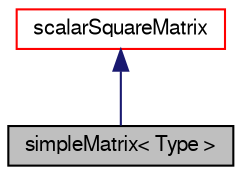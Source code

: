 digraph "simpleMatrix&lt; Type &gt;"
{
  bgcolor="transparent";
  edge [fontname="FreeSans",fontsize="10",labelfontname="FreeSans",labelfontsize="10"];
  node [fontname="FreeSans",fontsize="10",shape=record];
  Node1 [label="simpleMatrix\< Type \>",height=0.2,width=0.4,color="black", fillcolor="grey75", style="filled" fontcolor="black"];
  Node2 -> Node1 [dir="back",color="midnightblue",fontsize="10",style="solid",fontname="FreeSans"];
  Node2 [label="scalarSquareMatrix",height=0.2,width=0.4,color="red",URL="$a02344.html",tooltip="A templated 2D square matrix of objects of &lt;T&gt;, where the n x n matrix dimension is known and used fo..."];
}
